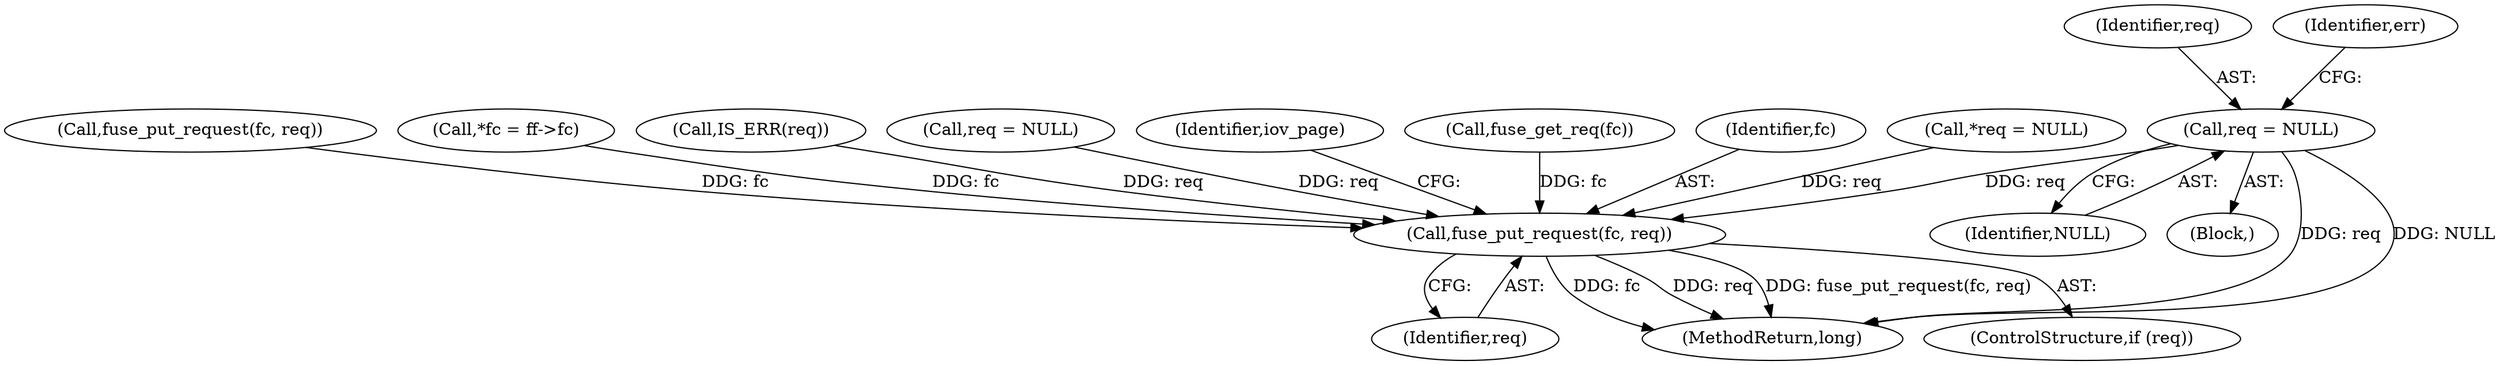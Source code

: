 digraph "0_linux_7572777eef78ebdee1ecb7c258c0ef94d35bad16@pointer" {
"1000512" [label="(Call,req = NULL)"];
"1000641" [label="(Call,fuse_put_request(fc, req))"];
"1000643" [label="(Identifier,req)"];
"1000319" [label="(Call,req = NULL)"];
"1000512" [label="(Call,req = NULL)"];
"1000664" [label="(MethodReturn,long)"];
"1000645" [label="(Identifier,iov_page)"];
"1000309" [label="(Call,fuse_get_req(fc))"];
"1000639" [label="(ControlStructure,if (req))"];
"1000514" [label="(Identifier,NULL)"];
"1000642" [label="(Identifier,fc)"];
"1000113" [label="(Block,)"];
"1000129" [label="(Call,*req = NULL)"];
"1000509" [label="(Call,fuse_put_request(fc, req))"];
"1000121" [label="(Call,*fc = ff->fc)"];
"1000641" [label="(Call,fuse_put_request(fc, req))"];
"1000513" [label="(Identifier,req)"];
"1000312" [label="(Call,IS_ERR(req))"];
"1000516" [label="(Identifier,err)"];
"1000512" -> "1000113"  [label="AST: "];
"1000512" -> "1000514"  [label="CFG: "];
"1000513" -> "1000512"  [label="AST: "];
"1000514" -> "1000512"  [label="AST: "];
"1000516" -> "1000512"  [label="CFG: "];
"1000512" -> "1000664"  [label="DDG: req"];
"1000512" -> "1000664"  [label="DDG: NULL"];
"1000512" -> "1000641"  [label="DDG: req"];
"1000641" -> "1000639"  [label="AST: "];
"1000641" -> "1000643"  [label="CFG: "];
"1000642" -> "1000641"  [label="AST: "];
"1000643" -> "1000641"  [label="AST: "];
"1000645" -> "1000641"  [label="CFG: "];
"1000641" -> "1000664"  [label="DDG: req"];
"1000641" -> "1000664"  [label="DDG: fuse_put_request(fc, req)"];
"1000641" -> "1000664"  [label="DDG: fc"];
"1000309" -> "1000641"  [label="DDG: fc"];
"1000121" -> "1000641"  [label="DDG: fc"];
"1000509" -> "1000641"  [label="DDG: fc"];
"1000129" -> "1000641"  [label="DDG: req"];
"1000312" -> "1000641"  [label="DDG: req"];
"1000319" -> "1000641"  [label="DDG: req"];
}
